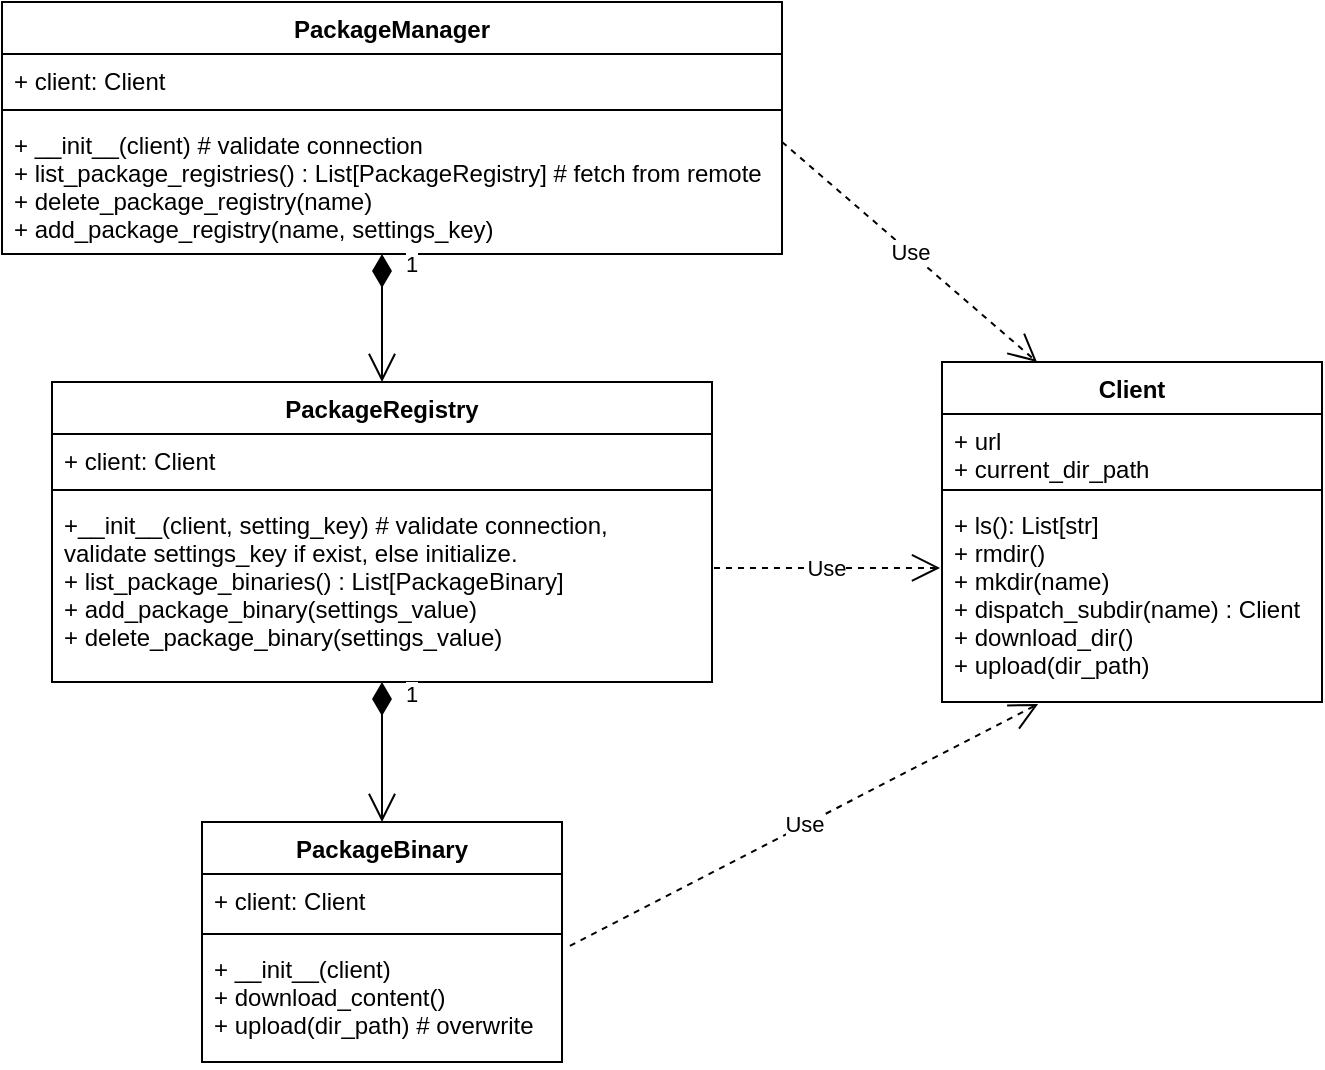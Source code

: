 <mxfile version="12.1.0" type="device" pages="1"><diagram id="o9kR7VsAH02yG6bpkslO" name="Page-1"><mxGraphModel dx="1506" dy="727" grid="1" gridSize="10" guides="1" tooltips="1" connect="1" arrows="1" fold="1" page="1" pageScale="1" pageWidth="850" pageHeight="1100" math="0" shadow="0"><root><mxCell id="0"/><mxCell id="1" parent="0"/><mxCell id="48oX8SWeBFYQNqZzWsQm-1" value="PackageManager" style="swimlane;fontStyle=1;align=center;verticalAlign=top;childLayout=stackLayout;horizontal=1;startSize=26;horizontalStack=0;resizeParent=1;resizeParentMax=0;resizeLast=0;collapsible=1;marginBottom=0;" vertex="1" parent="1"><mxGeometry x="170" y="170" width="390" height="126" as="geometry"/></mxCell><mxCell id="48oX8SWeBFYQNqZzWsQm-2" value="+ client: Client" style="text;strokeColor=none;fillColor=none;align=left;verticalAlign=top;spacingLeft=4;spacingRight=4;overflow=hidden;rotatable=0;points=[[0,0.5],[1,0.5]];portConstraint=eastwest;" vertex="1" parent="48oX8SWeBFYQNqZzWsQm-1"><mxGeometry y="26" width="390" height="24" as="geometry"/></mxCell><mxCell id="48oX8SWeBFYQNqZzWsQm-3" value="" style="line;strokeWidth=1;fillColor=none;align=left;verticalAlign=middle;spacingTop=-1;spacingLeft=3;spacingRight=3;rotatable=0;labelPosition=right;points=[];portConstraint=eastwest;" vertex="1" parent="48oX8SWeBFYQNqZzWsQm-1"><mxGeometry y="50" width="390" height="8" as="geometry"/></mxCell><mxCell id="48oX8SWeBFYQNqZzWsQm-4" value="+ __init__(client) # validate connection&#xA;+ list_package_registries() : List[PackageRegistry] # fetch from remote&#xA;+ delete_package_registry(name)&#xA;+ add_package_registry(name, settings_key)&#xA;&#xA;" style="text;strokeColor=none;fillColor=none;align=left;verticalAlign=top;spacingLeft=4;spacingRight=4;overflow=hidden;rotatable=0;points=[[0,0.5],[1,0.5]];portConstraint=eastwest;" vertex="1" parent="48oX8SWeBFYQNqZzWsQm-1"><mxGeometry y="58" width="390" height="68" as="geometry"/></mxCell><mxCell id="48oX8SWeBFYQNqZzWsQm-5" value="PackageRegistry" style="swimlane;fontStyle=1;align=center;verticalAlign=top;childLayout=stackLayout;horizontal=1;startSize=26;horizontalStack=0;resizeParent=1;resizeParentMax=0;resizeLast=0;collapsible=1;marginBottom=0;" vertex="1" parent="1"><mxGeometry x="195" y="360" width="330" height="150" as="geometry"/></mxCell><mxCell id="48oX8SWeBFYQNqZzWsQm-6" value="+ client: Client&#xA;" style="text;strokeColor=none;fillColor=none;align=left;verticalAlign=top;spacingLeft=4;spacingRight=4;overflow=hidden;rotatable=0;points=[[0,0.5],[1,0.5]];portConstraint=eastwest;" vertex="1" parent="48oX8SWeBFYQNqZzWsQm-5"><mxGeometry y="26" width="330" height="24" as="geometry"/></mxCell><mxCell id="48oX8SWeBFYQNqZzWsQm-7" value="" style="line;strokeWidth=1;fillColor=none;align=left;verticalAlign=middle;spacingTop=-1;spacingLeft=3;spacingRight=3;rotatable=0;labelPosition=right;points=[];portConstraint=eastwest;" vertex="1" parent="48oX8SWeBFYQNqZzWsQm-5"><mxGeometry y="50" width="330" height="8" as="geometry"/></mxCell><mxCell id="48oX8SWeBFYQNqZzWsQm-8" value="+__init__(client, setting_key) # validate connection, &#xA;validate settings_key if exist, else initialize.&#xA;+ list_package_binaries() : List[PackageBinary]&#xA;+ add_package_binary(settings_value)&#xA;+ delete_package_binary(settings_value)&#xA;" style="text;strokeColor=none;fillColor=none;align=left;verticalAlign=top;spacingLeft=4;spacingRight=4;overflow=hidden;rotatable=0;points=[[0,0.5],[1,0.5]];portConstraint=eastwest;" vertex="1" parent="48oX8SWeBFYQNqZzWsQm-5"><mxGeometry y="58" width="330" height="92" as="geometry"/></mxCell><mxCell id="48oX8SWeBFYQNqZzWsQm-9" value="PackageBinary" style="swimlane;fontStyle=1;align=center;verticalAlign=top;childLayout=stackLayout;horizontal=1;startSize=26;horizontalStack=0;resizeParent=1;resizeParentMax=0;resizeLast=0;collapsible=1;marginBottom=0;" vertex="1" parent="1"><mxGeometry x="270" y="580" width="180" height="120" as="geometry"/></mxCell><mxCell id="48oX8SWeBFYQNqZzWsQm-10" value="+ client: Client" style="text;strokeColor=none;fillColor=none;align=left;verticalAlign=top;spacingLeft=4;spacingRight=4;overflow=hidden;rotatable=0;points=[[0,0.5],[1,0.5]];portConstraint=eastwest;" vertex="1" parent="48oX8SWeBFYQNqZzWsQm-9"><mxGeometry y="26" width="180" height="26" as="geometry"/></mxCell><mxCell id="48oX8SWeBFYQNqZzWsQm-11" value="" style="line;strokeWidth=1;fillColor=none;align=left;verticalAlign=middle;spacingTop=-1;spacingLeft=3;spacingRight=3;rotatable=0;labelPosition=right;points=[];portConstraint=eastwest;" vertex="1" parent="48oX8SWeBFYQNqZzWsQm-9"><mxGeometry y="52" width="180" height="8" as="geometry"/></mxCell><mxCell id="48oX8SWeBFYQNqZzWsQm-12" value="+ __init__(client)&#xA;+ download_content()&#xA;+ upload(dir_path) # overwrite&#xA;" style="text;strokeColor=none;fillColor=none;align=left;verticalAlign=top;spacingLeft=4;spacingRight=4;overflow=hidden;rotatable=0;points=[[0,0.5],[1,0.5]];portConstraint=eastwest;" vertex="1" parent="48oX8SWeBFYQNqZzWsQm-9"><mxGeometry y="60" width="180" height="60" as="geometry"/></mxCell><mxCell id="48oX8SWeBFYQNqZzWsQm-16" value="1" style="endArrow=open;html=1;endSize=12;startArrow=diamondThin;startSize=14;startFill=1;edgeStyle=orthogonalEdgeStyle;align=left;verticalAlign=bottom;entryX=0.5;entryY=0;entryDx=0;entryDy=0;" edge="1" parent="1" source="48oX8SWeBFYQNqZzWsQm-4" target="48oX8SWeBFYQNqZzWsQm-5"><mxGeometry x="-0.562" y="10" relative="1" as="geometry"><mxPoint x="470" y="320" as="sourcePoint"/><mxPoint x="630" y="320" as="targetPoint"/><Array as="points"><mxPoint x="360" y="260"/><mxPoint x="360" y="260"/></Array><mxPoint as="offset"/></mxGeometry></mxCell><mxCell id="48oX8SWeBFYQNqZzWsQm-17" value="1" style="endArrow=open;html=1;endSize=12;startArrow=diamondThin;startSize=14;startFill=1;edgeStyle=orthogonalEdgeStyle;align=left;verticalAlign=bottom;entryX=0.5;entryY=0;entryDx=0;entryDy=0;exitX=0.5;exitY=1;exitDx=0;exitDy=0;exitPerimeter=0;" edge="1" parent="1" source="48oX8SWeBFYQNqZzWsQm-8" target="48oX8SWeBFYQNqZzWsQm-9"><mxGeometry x="-0.565" y="10" relative="1" as="geometry"><mxPoint x="360" y="490" as="sourcePoint"/><mxPoint x="359" y="570" as="targetPoint"/><Array as="points"/><mxPoint as="offset"/></mxGeometry></mxCell><mxCell id="48oX8SWeBFYQNqZzWsQm-19" value="Client" style="swimlane;fontStyle=1;align=center;verticalAlign=top;childLayout=stackLayout;horizontal=1;startSize=26;horizontalStack=0;resizeParent=1;resizeParentMax=0;resizeLast=0;collapsible=1;marginBottom=0;" vertex="1" parent="1"><mxGeometry x="640" y="350" width="190" height="170" as="geometry"/></mxCell><mxCell id="48oX8SWeBFYQNqZzWsQm-20" value="+ url&#xA;+ current_dir_path&#xA;" style="text;strokeColor=none;fillColor=none;align=left;verticalAlign=top;spacingLeft=4;spacingRight=4;overflow=hidden;rotatable=0;points=[[0,0.5],[1,0.5]];portConstraint=eastwest;" vertex="1" parent="48oX8SWeBFYQNqZzWsQm-19"><mxGeometry y="26" width="190" height="34" as="geometry"/></mxCell><mxCell id="48oX8SWeBFYQNqZzWsQm-21" value="" style="line;strokeWidth=1;fillColor=none;align=left;verticalAlign=middle;spacingTop=-1;spacingLeft=3;spacingRight=3;rotatable=0;labelPosition=right;points=[];portConstraint=eastwest;" vertex="1" parent="48oX8SWeBFYQNqZzWsQm-19"><mxGeometry y="60" width="190" height="8" as="geometry"/></mxCell><mxCell id="48oX8SWeBFYQNqZzWsQm-22" value="+ ls(): List[str]&#xA;+ rmdir()&#xA;+ mkdir(name)&#xA;+ dispatch_subdir(name) : Client&#xA;+ download_dir()&#xA;+ upload(dir_path)&#xA;" style="text;strokeColor=none;fillColor=none;align=left;verticalAlign=top;spacingLeft=4;spacingRight=4;overflow=hidden;rotatable=0;points=[[0,0.5],[1,0.5]];portConstraint=eastwest;" vertex="1" parent="48oX8SWeBFYQNqZzWsQm-19"><mxGeometry y="68" width="190" height="102" as="geometry"/></mxCell><mxCell id="48oX8SWeBFYQNqZzWsQm-32" value="Use" style="endArrow=open;endSize=12;dashed=1;html=1;exitX=1;exitY=0.176;exitDx=0;exitDy=0;exitPerimeter=0;entryX=0.25;entryY=0;entryDx=0;entryDy=0;" edge="1" parent="1" source="48oX8SWeBFYQNqZzWsQm-4" target="48oX8SWeBFYQNqZzWsQm-19"><mxGeometry width="160" relative="1" as="geometry"><mxPoint x="650" y="240" as="sourcePoint"/><mxPoint x="810" y="240" as="targetPoint"/></mxGeometry></mxCell><mxCell id="48oX8SWeBFYQNqZzWsQm-33" value="Use" style="endArrow=open;endSize=12;dashed=1;html=1;exitX=1.003;exitY=0.38;exitDx=0;exitDy=0;exitPerimeter=0;entryX=-0.005;entryY=0.343;entryDx=0;entryDy=0;entryPerimeter=0;" edge="1" parent="1" source="48oX8SWeBFYQNqZzWsQm-8" target="48oX8SWeBFYQNqZzWsQm-22"><mxGeometry width="160" relative="1" as="geometry"><mxPoint x="600" y="550" as="sourcePoint"/><mxPoint x="760" y="550" as="targetPoint"/></mxGeometry></mxCell><mxCell id="48oX8SWeBFYQNqZzWsQm-34" value="Use" style="endArrow=open;endSize=12;dashed=1;html=1;exitX=1.022;exitY=0.033;exitDx=0;exitDy=0;exitPerimeter=0;entryX=0.253;entryY=1.01;entryDx=0;entryDy=0;entryPerimeter=0;" edge="1" parent="1" source="48oX8SWeBFYQNqZzWsQm-12" target="48oX8SWeBFYQNqZzWsQm-22"><mxGeometry width="160" relative="1" as="geometry"><mxPoint x="510" y="570" as="sourcePoint"/><mxPoint x="670" y="570" as="targetPoint"/></mxGeometry></mxCell></root></mxGraphModel></diagram></mxfile>